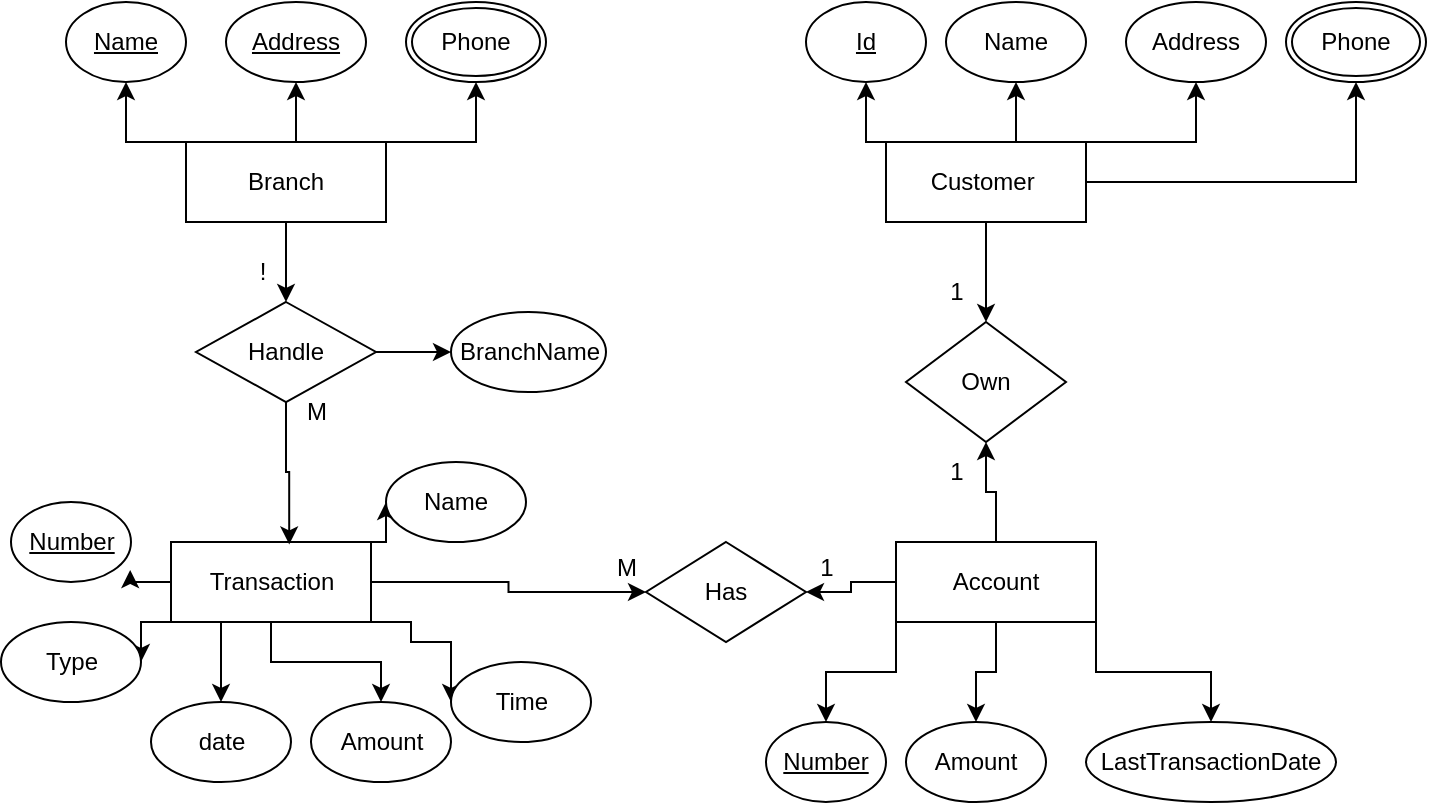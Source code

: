 <mxfile version="24.6.3" type="device">
  <diagram id="R2lEEEUBdFMjLlhIrx00" name="Page-1">
    <mxGraphModel dx="1050" dy="522" grid="1" gridSize="10" guides="1" tooltips="1" connect="1" arrows="1" fold="1" page="1" pageScale="1" pageWidth="850" pageHeight="1100" math="0" shadow="0" extFonts="Permanent Marker^https://fonts.googleapis.com/css?family=Permanent+Marker">
      <root>
        <mxCell id="0" />
        <mxCell id="1" parent="0" />
        <mxCell id="zsbY3BaHk5oazwUlDRdi-23" style="edgeStyle=orthogonalEdgeStyle;rounded=0;orthogonalLoop=1;jettySize=auto;html=1;exitX=0;exitY=1;exitDx=0;exitDy=0;entryX=0.5;entryY=0;entryDx=0;entryDy=0;" edge="1" parent="1" source="zsbY3BaHk5oazwUlDRdi-1" target="zsbY3BaHk5oazwUlDRdi-20">
          <mxGeometry relative="1" as="geometry" />
        </mxCell>
        <mxCell id="zsbY3BaHk5oazwUlDRdi-24" value="" style="edgeStyle=orthogonalEdgeStyle;rounded=0;orthogonalLoop=1;jettySize=auto;html=1;" edge="1" parent="1" source="zsbY3BaHk5oazwUlDRdi-1" target="zsbY3BaHk5oazwUlDRdi-22">
          <mxGeometry relative="1" as="geometry" />
        </mxCell>
        <mxCell id="zsbY3BaHk5oazwUlDRdi-25" style="edgeStyle=orthogonalEdgeStyle;rounded=0;orthogonalLoop=1;jettySize=auto;html=1;exitX=1;exitY=1;exitDx=0;exitDy=0;entryX=0.5;entryY=0;entryDx=0;entryDy=0;" edge="1" parent="1" source="zsbY3BaHk5oazwUlDRdi-1" target="zsbY3BaHk5oazwUlDRdi-21">
          <mxGeometry relative="1" as="geometry" />
        </mxCell>
        <mxCell id="zsbY3BaHk5oazwUlDRdi-39" style="edgeStyle=orthogonalEdgeStyle;rounded=0;orthogonalLoop=1;jettySize=auto;html=1;exitX=0.5;exitY=0;exitDx=0;exitDy=0;entryX=0.5;entryY=1;entryDx=0;entryDy=0;" edge="1" parent="1" source="zsbY3BaHk5oazwUlDRdi-1" target="zsbY3BaHk5oazwUlDRdi-38">
          <mxGeometry relative="1" as="geometry" />
        </mxCell>
        <mxCell id="zsbY3BaHk5oazwUlDRdi-53" style="edgeStyle=orthogonalEdgeStyle;rounded=0;orthogonalLoop=1;jettySize=auto;html=1;exitX=0;exitY=0.5;exitDx=0;exitDy=0;entryX=1;entryY=0.5;entryDx=0;entryDy=0;" edge="1" parent="1" source="zsbY3BaHk5oazwUlDRdi-1" target="zsbY3BaHk5oazwUlDRdi-51">
          <mxGeometry relative="1" as="geometry" />
        </mxCell>
        <mxCell id="zsbY3BaHk5oazwUlDRdi-1" value="Account" style="whiteSpace=wrap;html=1;align=center;" vertex="1" parent="1">
          <mxGeometry x="575" y="760" width="100" height="40" as="geometry" />
        </mxCell>
        <mxCell id="zsbY3BaHk5oazwUlDRdi-33" style="edgeStyle=orthogonalEdgeStyle;rounded=0;orthogonalLoop=1;jettySize=auto;html=1;exitX=0;exitY=1;exitDx=0;exitDy=0;entryX=1;entryY=0.5;entryDx=0;entryDy=0;" edge="1" parent="1" source="zsbY3BaHk5oazwUlDRdi-2" target="zsbY3BaHk5oazwUlDRdi-27">
          <mxGeometry relative="1" as="geometry" />
        </mxCell>
        <mxCell id="zsbY3BaHk5oazwUlDRdi-34" style="edgeStyle=orthogonalEdgeStyle;rounded=0;orthogonalLoop=1;jettySize=auto;html=1;exitX=0.25;exitY=1;exitDx=0;exitDy=0;entryX=0.5;entryY=0;entryDx=0;entryDy=0;" edge="1" parent="1" source="zsbY3BaHk5oazwUlDRdi-2" target="zsbY3BaHk5oazwUlDRdi-28">
          <mxGeometry relative="1" as="geometry" />
        </mxCell>
        <mxCell id="zsbY3BaHk5oazwUlDRdi-35" style="edgeStyle=orthogonalEdgeStyle;rounded=0;orthogonalLoop=1;jettySize=auto;html=1;exitX=0.5;exitY=1;exitDx=0;exitDy=0;" edge="1" parent="1" source="zsbY3BaHk5oazwUlDRdi-2" target="zsbY3BaHk5oazwUlDRdi-31">
          <mxGeometry relative="1" as="geometry" />
        </mxCell>
        <mxCell id="zsbY3BaHk5oazwUlDRdi-36" style="edgeStyle=orthogonalEdgeStyle;rounded=0;orthogonalLoop=1;jettySize=auto;html=1;exitX=1;exitY=1;exitDx=0;exitDy=0;entryX=0;entryY=0.5;entryDx=0;entryDy=0;" edge="1" parent="1" source="zsbY3BaHk5oazwUlDRdi-2" target="zsbY3BaHk5oazwUlDRdi-30">
          <mxGeometry relative="1" as="geometry">
            <Array as="points">
              <mxPoint x="332.5" y="800" />
              <mxPoint x="332.5" y="810" />
            </Array>
          </mxGeometry>
        </mxCell>
        <mxCell id="zsbY3BaHk5oazwUlDRdi-37" style="edgeStyle=orthogonalEdgeStyle;rounded=0;orthogonalLoop=1;jettySize=auto;html=1;exitX=1;exitY=0;exitDx=0;exitDy=0;entryX=0;entryY=0.5;entryDx=0;entryDy=0;" edge="1" parent="1" source="zsbY3BaHk5oazwUlDRdi-2" target="zsbY3BaHk5oazwUlDRdi-29">
          <mxGeometry relative="1" as="geometry" />
        </mxCell>
        <mxCell id="zsbY3BaHk5oazwUlDRdi-52" style="edgeStyle=orthogonalEdgeStyle;rounded=0;orthogonalLoop=1;jettySize=auto;html=1;exitX=1;exitY=0.5;exitDx=0;exitDy=0;entryX=0;entryY=0.5;entryDx=0;entryDy=0;" edge="1" parent="1" source="zsbY3BaHk5oazwUlDRdi-2" target="zsbY3BaHk5oazwUlDRdi-51">
          <mxGeometry relative="1" as="geometry" />
        </mxCell>
        <mxCell id="zsbY3BaHk5oazwUlDRdi-2" value="Transaction" style="whiteSpace=wrap;html=1;align=center;" vertex="1" parent="1">
          <mxGeometry x="212.5" y="760" width="100" height="40" as="geometry" />
        </mxCell>
        <mxCell id="zsbY3BaHk5oazwUlDRdi-9" style="edgeStyle=orthogonalEdgeStyle;rounded=0;orthogonalLoop=1;jettySize=auto;html=1;exitX=1;exitY=0;exitDx=0;exitDy=0;entryX=0.5;entryY=1;entryDx=0;entryDy=0;" edge="1" parent="1" source="zsbY3BaHk5oazwUlDRdi-3" target="zsbY3BaHk5oazwUlDRdi-8">
          <mxGeometry relative="1" as="geometry">
            <Array as="points">
              <mxPoint x="365" y="560" />
            </Array>
          </mxGeometry>
        </mxCell>
        <mxCell id="zsbY3BaHk5oazwUlDRdi-10" style="edgeStyle=orthogonalEdgeStyle;rounded=0;orthogonalLoop=1;jettySize=auto;html=1;exitX=0.5;exitY=0;exitDx=0;exitDy=0;entryX=0.5;entryY=1;entryDx=0;entryDy=0;" edge="1" parent="1" source="zsbY3BaHk5oazwUlDRdi-3" target="zsbY3BaHk5oazwUlDRdi-5">
          <mxGeometry relative="1" as="geometry" />
        </mxCell>
        <mxCell id="zsbY3BaHk5oazwUlDRdi-11" style="edgeStyle=orthogonalEdgeStyle;rounded=0;orthogonalLoop=1;jettySize=auto;html=1;exitX=0;exitY=0;exitDx=0;exitDy=0;entryX=0.5;entryY=1;entryDx=0;entryDy=0;" edge="1" parent="1" source="zsbY3BaHk5oazwUlDRdi-3" target="zsbY3BaHk5oazwUlDRdi-6">
          <mxGeometry relative="1" as="geometry">
            <Array as="points">
              <mxPoint x="190" y="560" />
            </Array>
          </mxGeometry>
        </mxCell>
        <mxCell id="zsbY3BaHk5oazwUlDRdi-45" style="edgeStyle=orthogonalEdgeStyle;rounded=0;orthogonalLoop=1;jettySize=auto;html=1;exitX=0.5;exitY=1;exitDx=0;exitDy=0;entryX=0.5;entryY=0;entryDx=0;entryDy=0;" edge="1" parent="1" source="zsbY3BaHk5oazwUlDRdi-3" target="zsbY3BaHk5oazwUlDRdi-43">
          <mxGeometry relative="1" as="geometry" />
        </mxCell>
        <mxCell id="zsbY3BaHk5oazwUlDRdi-3" value="Branch" style="whiteSpace=wrap;html=1;align=center;" vertex="1" parent="1">
          <mxGeometry x="220" y="560" width="100" height="40" as="geometry" />
        </mxCell>
        <mxCell id="zsbY3BaHk5oazwUlDRdi-16" style="edgeStyle=orthogonalEdgeStyle;rounded=0;orthogonalLoop=1;jettySize=auto;html=1;exitX=0;exitY=0;exitDx=0;exitDy=0;entryX=0.5;entryY=1;entryDx=0;entryDy=0;" edge="1" parent="1" source="zsbY3BaHk5oazwUlDRdi-4" target="zsbY3BaHk5oazwUlDRdi-12">
          <mxGeometry relative="1" as="geometry" />
        </mxCell>
        <mxCell id="zsbY3BaHk5oazwUlDRdi-17" style="edgeStyle=orthogonalEdgeStyle;rounded=0;orthogonalLoop=1;jettySize=auto;html=1;exitX=0.5;exitY=0;exitDx=0;exitDy=0;entryX=0.5;entryY=1;entryDx=0;entryDy=0;" edge="1" parent="1" source="zsbY3BaHk5oazwUlDRdi-4" target="zsbY3BaHk5oazwUlDRdi-15">
          <mxGeometry relative="1" as="geometry" />
        </mxCell>
        <mxCell id="zsbY3BaHk5oazwUlDRdi-18" style="edgeStyle=orthogonalEdgeStyle;rounded=0;orthogonalLoop=1;jettySize=auto;html=1;exitX=1;exitY=0;exitDx=0;exitDy=0;entryX=0.5;entryY=1;entryDx=0;entryDy=0;" edge="1" parent="1" source="zsbY3BaHk5oazwUlDRdi-4" target="zsbY3BaHk5oazwUlDRdi-14">
          <mxGeometry relative="1" as="geometry">
            <Array as="points">
              <mxPoint x="725" y="560" />
            </Array>
          </mxGeometry>
        </mxCell>
        <mxCell id="zsbY3BaHk5oazwUlDRdi-19" style="edgeStyle=orthogonalEdgeStyle;rounded=0;orthogonalLoop=1;jettySize=auto;html=1;exitX=1;exitY=0.5;exitDx=0;exitDy=0;entryX=0.5;entryY=1;entryDx=0;entryDy=0;" edge="1" parent="1" source="zsbY3BaHk5oazwUlDRdi-4" target="zsbY3BaHk5oazwUlDRdi-13">
          <mxGeometry relative="1" as="geometry" />
        </mxCell>
        <mxCell id="zsbY3BaHk5oazwUlDRdi-40" style="edgeStyle=orthogonalEdgeStyle;rounded=0;orthogonalLoop=1;jettySize=auto;html=1;exitX=0.5;exitY=1;exitDx=0;exitDy=0;" edge="1" parent="1" source="zsbY3BaHk5oazwUlDRdi-4" target="zsbY3BaHk5oazwUlDRdi-38">
          <mxGeometry relative="1" as="geometry" />
        </mxCell>
        <mxCell id="zsbY3BaHk5oazwUlDRdi-4" value="Customer&amp;nbsp;" style="whiteSpace=wrap;html=1;align=center;" vertex="1" parent="1">
          <mxGeometry x="570" y="560" width="100" height="40" as="geometry" />
        </mxCell>
        <mxCell id="zsbY3BaHk5oazwUlDRdi-5" value="Address" style="ellipse;whiteSpace=wrap;html=1;align=center;fontStyle=4;" vertex="1" parent="1">
          <mxGeometry x="240" y="490" width="70" height="40" as="geometry" />
        </mxCell>
        <mxCell id="zsbY3BaHk5oazwUlDRdi-6" value="Name" style="ellipse;whiteSpace=wrap;html=1;align=center;fontStyle=4;" vertex="1" parent="1">
          <mxGeometry x="160" y="490" width="60" height="40" as="geometry" />
        </mxCell>
        <mxCell id="zsbY3BaHk5oazwUlDRdi-8" value="Phone" style="ellipse;shape=doubleEllipse;margin=3;whiteSpace=wrap;html=1;align=center;" vertex="1" parent="1">
          <mxGeometry x="330" y="490" width="70" height="40" as="geometry" />
        </mxCell>
        <mxCell id="zsbY3BaHk5oazwUlDRdi-12" value="Id" style="ellipse;whiteSpace=wrap;html=1;align=center;fontStyle=4;" vertex="1" parent="1">
          <mxGeometry x="530" y="490" width="60" height="40" as="geometry" />
        </mxCell>
        <mxCell id="zsbY3BaHk5oazwUlDRdi-13" value="Phone" style="ellipse;shape=doubleEllipse;margin=3;whiteSpace=wrap;html=1;align=center;" vertex="1" parent="1">
          <mxGeometry x="770" y="490" width="70" height="40" as="geometry" />
        </mxCell>
        <mxCell id="zsbY3BaHk5oazwUlDRdi-14" value="Address" style="ellipse;whiteSpace=wrap;html=1;align=center;" vertex="1" parent="1">
          <mxGeometry x="690" y="490" width="70" height="40" as="geometry" />
        </mxCell>
        <mxCell id="zsbY3BaHk5oazwUlDRdi-15" value="Name" style="ellipse;whiteSpace=wrap;html=1;align=center;" vertex="1" parent="1">
          <mxGeometry x="600" y="490" width="70" height="40" as="geometry" />
        </mxCell>
        <mxCell id="zsbY3BaHk5oazwUlDRdi-20" value="Number" style="ellipse;whiteSpace=wrap;html=1;align=center;fontStyle=4;" vertex="1" parent="1">
          <mxGeometry x="510" y="850" width="60" height="40" as="geometry" />
        </mxCell>
        <mxCell id="zsbY3BaHk5oazwUlDRdi-21" value="LastTransactionDate" style="ellipse;whiteSpace=wrap;html=1;align=center;" vertex="1" parent="1">
          <mxGeometry x="670" y="850" width="125" height="40" as="geometry" />
        </mxCell>
        <mxCell id="zsbY3BaHk5oazwUlDRdi-22" value="Amount" style="ellipse;whiteSpace=wrap;html=1;align=center;" vertex="1" parent="1">
          <mxGeometry x="580" y="850" width="70" height="40" as="geometry" />
        </mxCell>
        <mxCell id="zsbY3BaHk5oazwUlDRdi-26" value="Number" style="ellipse;whiteSpace=wrap;html=1;align=center;fontStyle=4;" vertex="1" parent="1">
          <mxGeometry x="132.5" y="740" width="60" height="40" as="geometry" />
        </mxCell>
        <mxCell id="zsbY3BaHk5oazwUlDRdi-27" value="Type" style="ellipse;whiteSpace=wrap;html=1;align=center;" vertex="1" parent="1">
          <mxGeometry x="127.5" y="800" width="70" height="40" as="geometry" />
        </mxCell>
        <mxCell id="zsbY3BaHk5oazwUlDRdi-28" value="date" style="ellipse;whiteSpace=wrap;html=1;align=center;" vertex="1" parent="1">
          <mxGeometry x="202.5" y="840" width="70" height="40" as="geometry" />
        </mxCell>
        <mxCell id="zsbY3BaHk5oazwUlDRdi-29" value="Name" style="ellipse;whiteSpace=wrap;html=1;align=center;" vertex="1" parent="1">
          <mxGeometry x="320" y="720" width="70" height="40" as="geometry" />
        </mxCell>
        <mxCell id="zsbY3BaHk5oazwUlDRdi-30" value="Time" style="ellipse;whiteSpace=wrap;html=1;align=center;" vertex="1" parent="1">
          <mxGeometry x="352.5" y="820" width="70" height="40" as="geometry" />
        </mxCell>
        <mxCell id="zsbY3BaHk5oazwUlDRdi-31" value="Amount" style="ellipse;whiteSpace=wrap;html=1;align=center;" vertex="1" parent="1">
          <mxGeometry x="282.5" y="840" width="70" height="40" as="geometry" />
        </mxCell>
        <mxCell id="zsbY3BaHk5oazwUlDRdi-32" style="edgeStyle=orthogonalEdgeStyle;rounded=0;orthogonalLoop=1;jettySize=auto;html=1;exitX=0;exitY=0.5;exitDx=0;exitDy=0;entryX=0.993;entryY=0.85;entryDx=0;entryDy=0;entryPerimeter=0;" edge="1" parent="1" source="zsbY3BaHk5oazwUlDRdi-2" target="zsbY3BaHk5oazwUlDRdi-26">
          <mxGeometry relative="1" as="geometry" />
        </mxCell>
        <mxCell id="zsbY3BaHk5oazwUlDRdi-38" value="Own" style="shape=rhombus;perimeter=rhombusPerimeter;whiteSpace=wrap;html=1;align=center;" vertex="1" parent="1">
          <mxGeometry x="580" y="650" width="80" height="60" as="geometry" />
        </mxCell>
        <mxCell id="zsbY3BaHk5oazwUlDRdi-41" value="1" style="text;html=1;align=center;verticalAlign=middle;resizable=0;points=[];autosize=1;strokeColor=none;fillColor=none;" vertex="1" parent="1">
          <mxGeometry x="590" y="620" width="30" height="30" as="geometry" />
        </mxCell>
        <mxCell id="zsbY3BaHk5oazwUlDRdi-42" value="1" style="text;html=1;align=center;verticalAlign=middle;resizable=0;points=[];autosize=1;strokeColor=none;fillColor=none;" vertex="1" parent="1">
          <mxGeometry x="590" y="710" width="30" height="30" as="geometry" />
        </mxCell>
        <mxCell id="zsbY3BaHk5oazwUlDRdi-47" value="" style="edgeStyle=orthogonalEdgeStyle;rounded=0;orthogonalLoop=1;jettySize=auto;html=1;entryX=0.591;entryY=0.03;entryDx=0;entryDy=0;entryPerimeter=0;" edge="1" parent="1" source="zsbY3BaHk5oazwUlDRdi-43" target="zsbY3BaHk5oazwUlDRdi-2">
          <mxGeometry relative="1" as="geometry" />
        </mxCell>
        <mxCell id="zsbY3BaHk5oazwUlDRdi-60" style="edgeStyle=orthogonalEdgeStyle;rounded=0;orthogonalLoop=1;jettySize=auto;html=1;exitX=1;exitY=0.5;exitDx=0;exitDy=0;entryX=0;entryY=0.5;entryDx=0;entryDy=0;" edge="1" parent="1" source="zsbY3BaHk5oazwUlDRdi-43" target="zsbY3BaHk5oazwUlDRdi-61">
          <mxGeometry relative="1" as="geometry">
            <mxPoint x="350" y="665" as="targetPoint" />
          </mxGeometry>
        </mxCell>
        <mxCell id="zsbY3BaHk5oazwUlDRdi-43" value="Handle" style="shape=rhombus;perimeter=rhombusPerimeter;whiteSpace=wrap;html=1;align=center;" vertex="1" parent="1">
          <mxGeometry x="225" y="640" width="90" height="50" as="geometry" />
        </mxCell>
        <mxCell id="zsbY3BaHk5oazwUlDRdi-48" value="M" style="text;html=1;align=center;verticalAlign=middle;resizable=0;points=[];autosize=1;strokeColor=none;fillColor=none;" vertex="1" parent="1">
          <mxGeometry x="270" y="680" width="30" height="30" as="geometry" />
        </mxCell>
        <mxCell id="zsbY3BaHk5oazwUlDRdi-50" value="!" style="text;html=1;align=center;verticalAlign=middle;resizable=0;points=[];autosize=1;strokeColor=none;fillColor=none;" vertex="1" parent="1">
          <mxGeometry x="242.5" y="610" width="30" height="30" as="geometry" />
        </mxCell>
        <mxCell id="zsbY3BaHk5oazwUlDRdi-51" value="Has" style="shape=rhombus;perimeter=rhombusPerimeter;whiteSpace=wrap;html=1;align=center;" vertex="1" parent="1">
          <mxGeometry x="450" y="760" width="80" height="50" as="geometry" />
        </mxCell>
        <mxCell id="zsbY3BaHk5oazwUlDRdi-54" value="1" style="text;html=1;align=center;verticalAlign=middle;resizable=0;points=[];autosize=1;strokeColor=none;fillColor=none;" vertex="1" parent="1">
          <mxGeometry x="525" y="758" width="30" height="30" as="geometry" />
        </mxCell>
        <mxCell id="zsbY3BaHk5oazwUlDRdi-55" value="M" style="text;html=1;align=center;verticalAlign=middle;resizable=0;points=[];autosize=1;strokeColor=none;fillColor=none;" vertex="1" parent="1">
          <mxGeometry x="425" y="758" width="30" height="30" as="geometry" />
        </mxCell>
        <mxCell id="zsbY3BaHk5oazwUlDRdi-61" value="BranchName" style="ellipse;whiteSpace=wrap;html=1;align=center;" vertex="1" parent="1">
          <mxGeometry x="352.5" y="645" width="77.5" height="40" as="geometry" />
        </mxCell>
      </root>
    </mxGraphModel>
  </diagram>
</mxfile>
